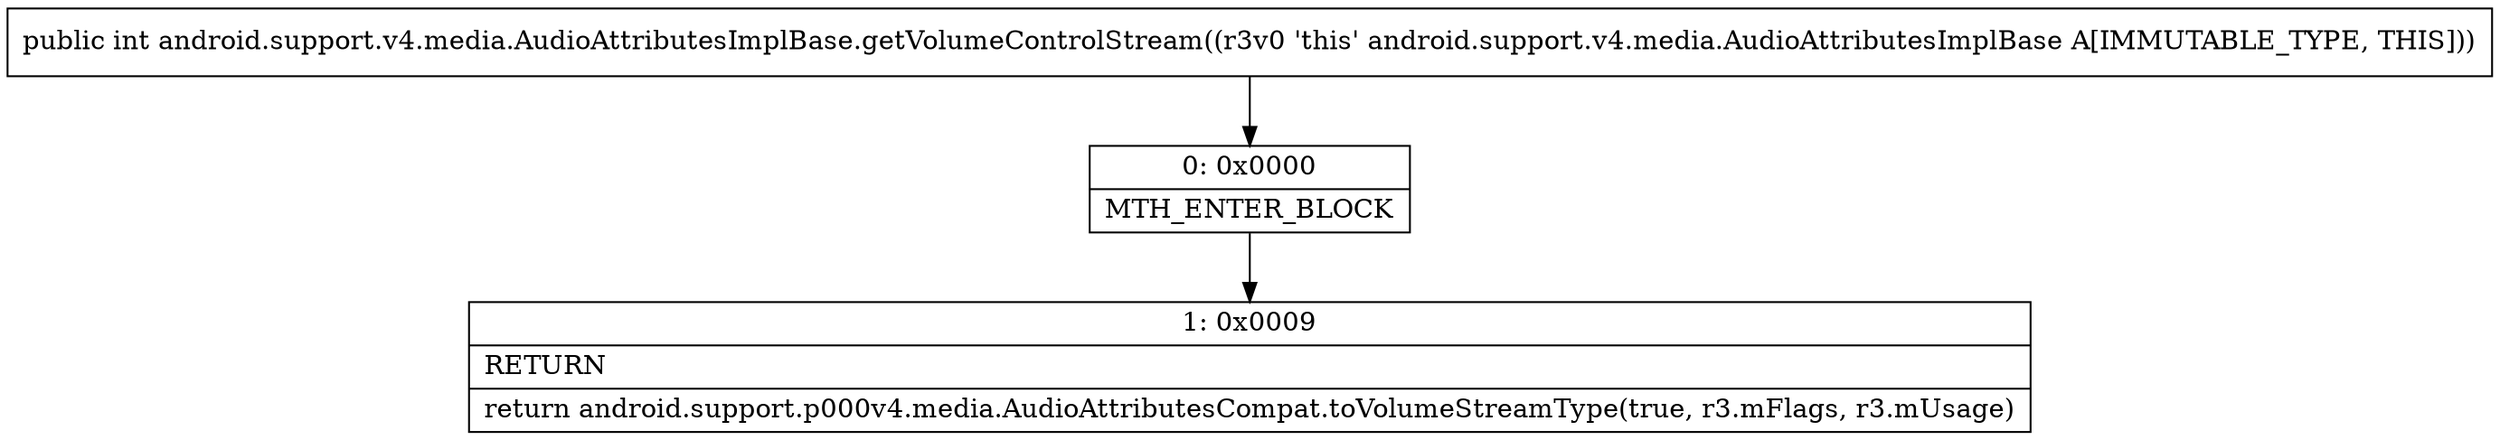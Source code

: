 digraph "CFG forandroid.support.v4.media.AudioAttributesImplBase.getVolumeControlStream()I" {
Node_0 [shape=record,label="{0\:\ 0x0000|MTH_ENTER_BLOCK\l}"];
Node_1 [shape=record,label="{1\:\ 0x0009|RETURN\l|return android.support.p000v4.media.AudioAttributesCompat.toVolumeStreamType(true, r3.mFlags, r3.mUsage)\l}"];
MethodNode[shape=record,label="{public int android.support.v4.media.AudioAttributesImplBase.getVolumeControlStream((r3v0 'this' android.support.v4.media.AudioAttributesImplBase A[IMMUTABLE_TYPE, THIS])) }"];
MethodNode -> Node_0;
Node_0 -> Node_1;
}

